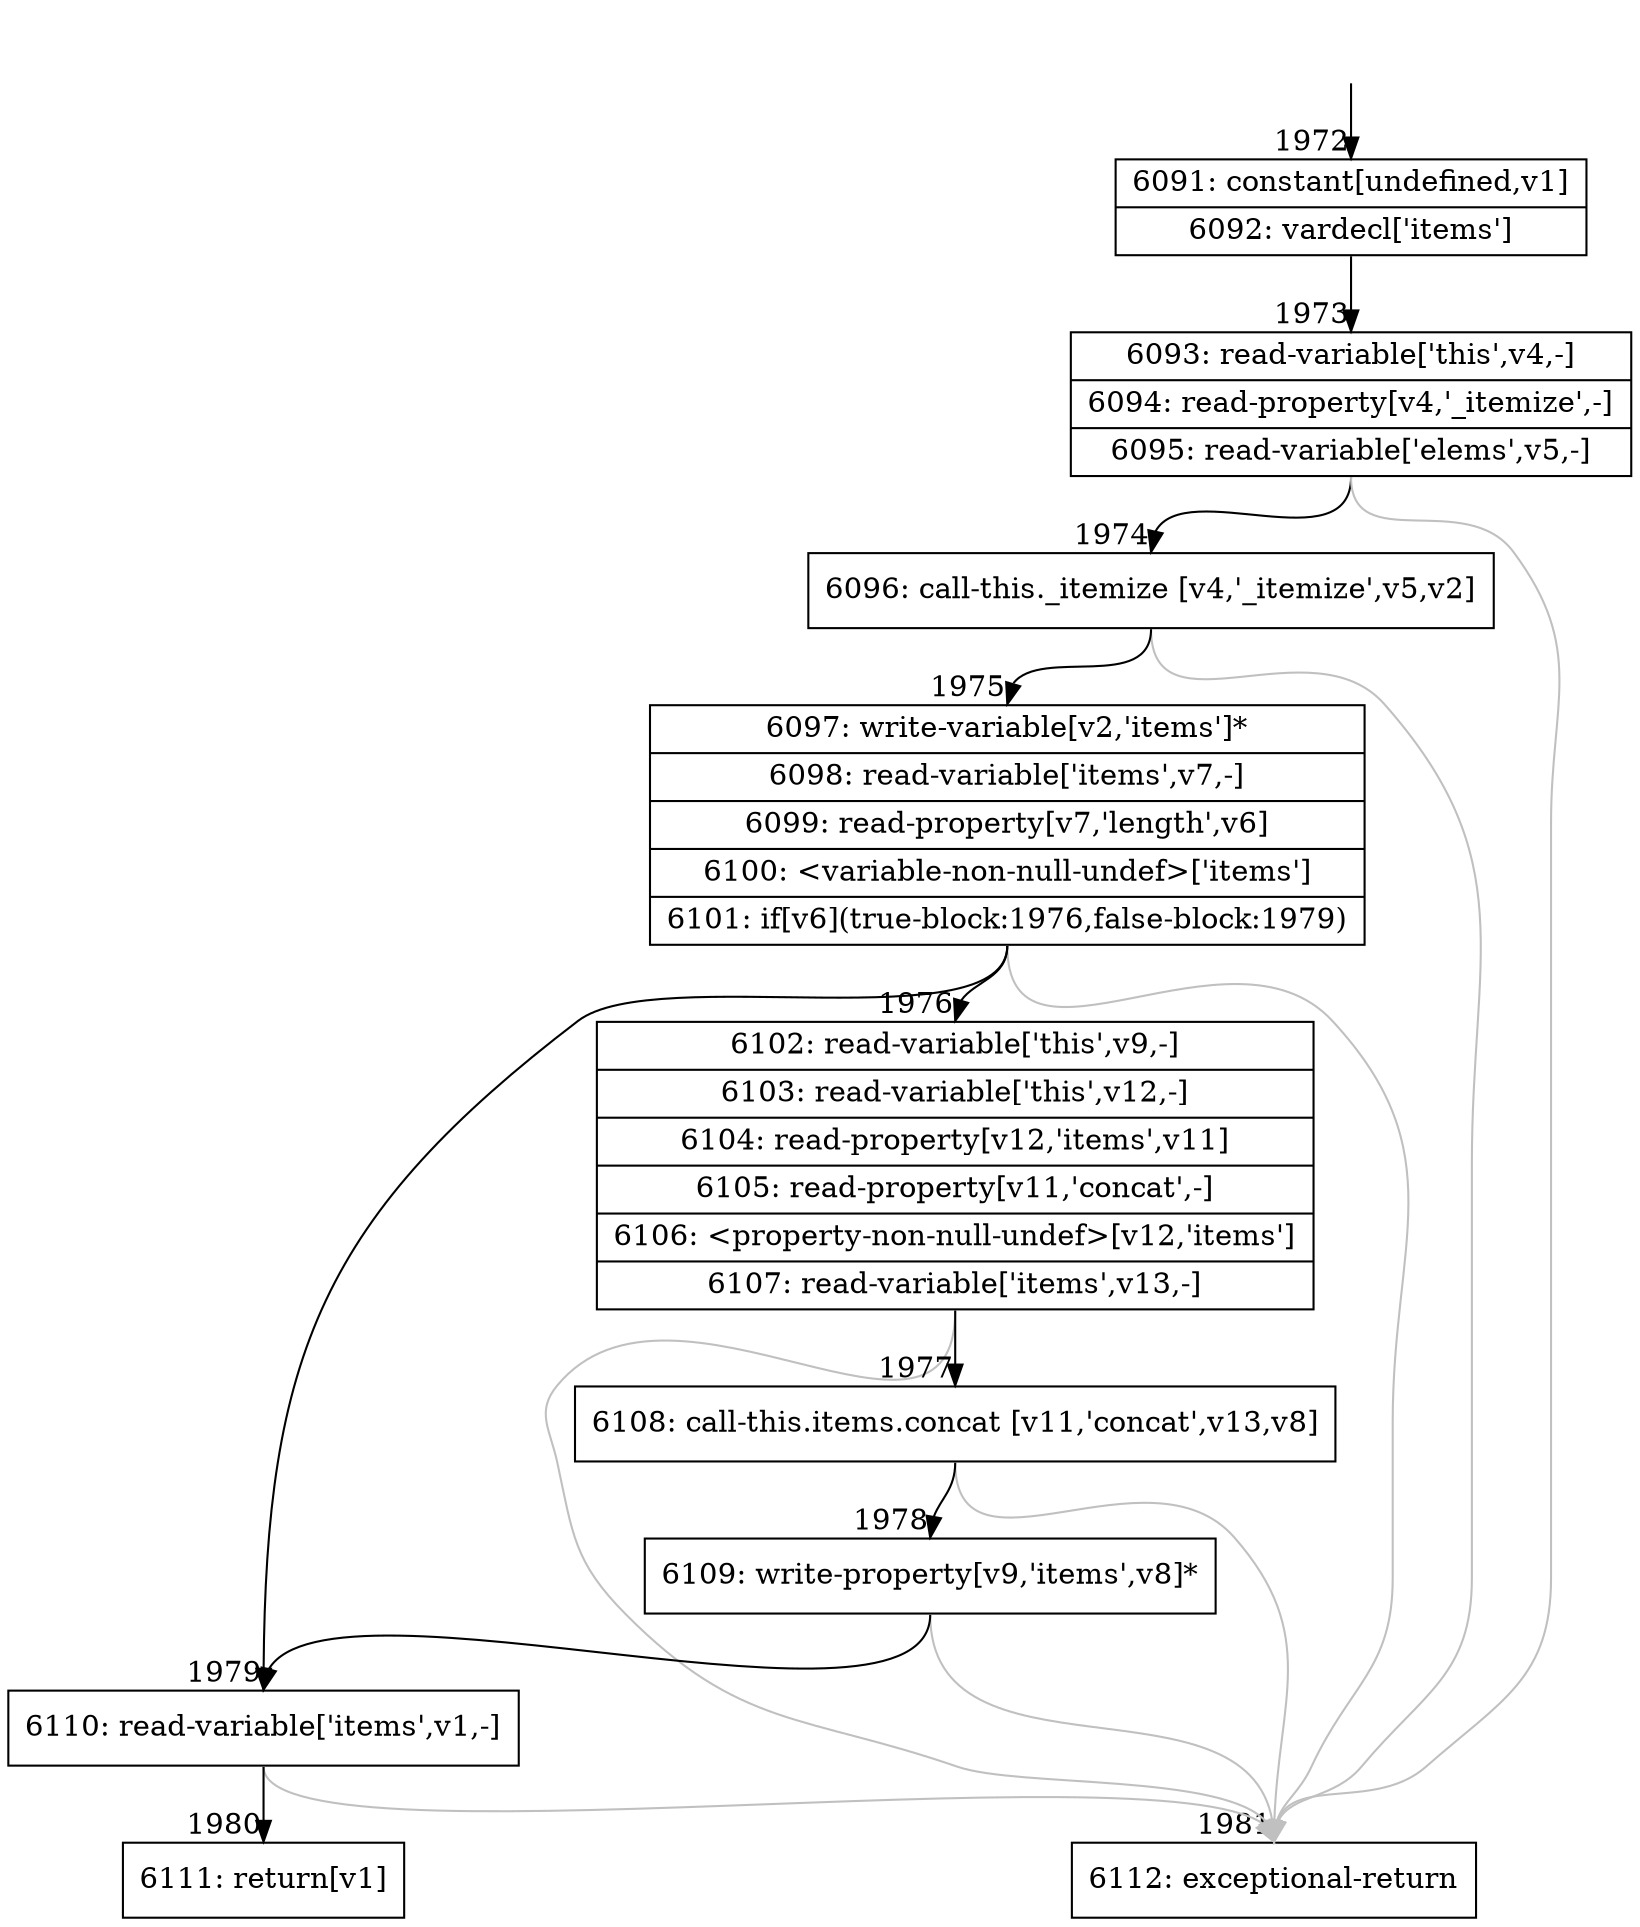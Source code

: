 digraph {
rankdir="TD"
BB_entry181[shape=none,label=""];
BB_entry181 -> BB1972 [tailport=s, headport=n, headlabel="    1972"]
BB1972 [shape=record label="{6091: constant[undefined,v1]|6092: vardecl['items']}" ] 
BB1972 -> BB1973 [tailport=s, headport=n, headlabel="      1973"]
BB1973 [shape=record label="{6093: read-variable['this',v4,-]|6094: read-property[v4,'_itemize',-]|6095: read-variable['elems',v5,-]}" ] 
BB1973 -> BB1974 [tailport=s, headport=n, headlabel="      1974"]
BB1973 -> BB1981 [tailport=s, headport=n, color=gray, headlabel="      1981"]
BB1974 [shape=record label="{6096: call-this._itemize [v4,'_itemize',v5,v2]}" ] 
BB1974 -> BB1975 [tailport=s, headport=n, headlabel="      1975"]
BB1974 -> BB1981 [tailport=s, headport=n, color=gray]
BB1975 [shape=record label="{6097: write-variable[v2,'items']*|6098: read-variable['items',v7,-]|6099: read-property[v7,'length',v6]|6100: \<variable-non-null-undef\>['items']|6101: if[v6](true-block:1976,false-block:1979)}" ] 
BB1975 -> BB1976 [tailport=s, headport=n, headlabel="      1976"]
BB1975 -> BB1979 [tailport=s, headport=n, headlabel="      1979"]
BB1975 -> BB1981 [tailport=s, headport=n, color=gray]
BB1976 [shape=record label="{6102: read-variable['this',v9,-]|6103: read-variable['this',v12,-]|6104: read-property[v12,'items',v11]|6105: read-property[v11,'concat',-]|6106: \<property-non-null-undef\>[v12,'items']|6107: read-variable['items',v13,-]}" ] 
BB1976 -> BB1977 [tailport=s, headport=n, headlabel="      1977"]
BB1976 -> BB1981 [tailport=s, headport=n, color=gray]
BB1977 [shape=record label="{6108: call-this.items.concat [v11,'concat',v13,v8]}" ] 
BB1977 -> BB1978 [tailport=s, headport=n, headlabel="      1978"]
BB1977 -> BB1981 [tailport=s, headport=n, color=gray]
BB1978 [shape=record label="{6109: write-property[v9,'items',v8]*}" ] 
BB1978 -> BB1979 [tailport=s, headport=n]
BB1978 -> BB1981 [tailport=s, headport=n, color=gray]
BB1979 [shape=record label="{6110: read-variable['items',v1,-]}" ] 
BB1979 -> BB1980 [tailport=s, headport=n, headlabel="      1980"]
BB1979 -> BB1981 [tailport=s, headport=n, color=gray]
BB1980 [shape=record label="{6111: return[v1]}" ] 
BB1981 [shape=record label="{6112: exceptional-return}" ] 
//#$~ 2743
}
